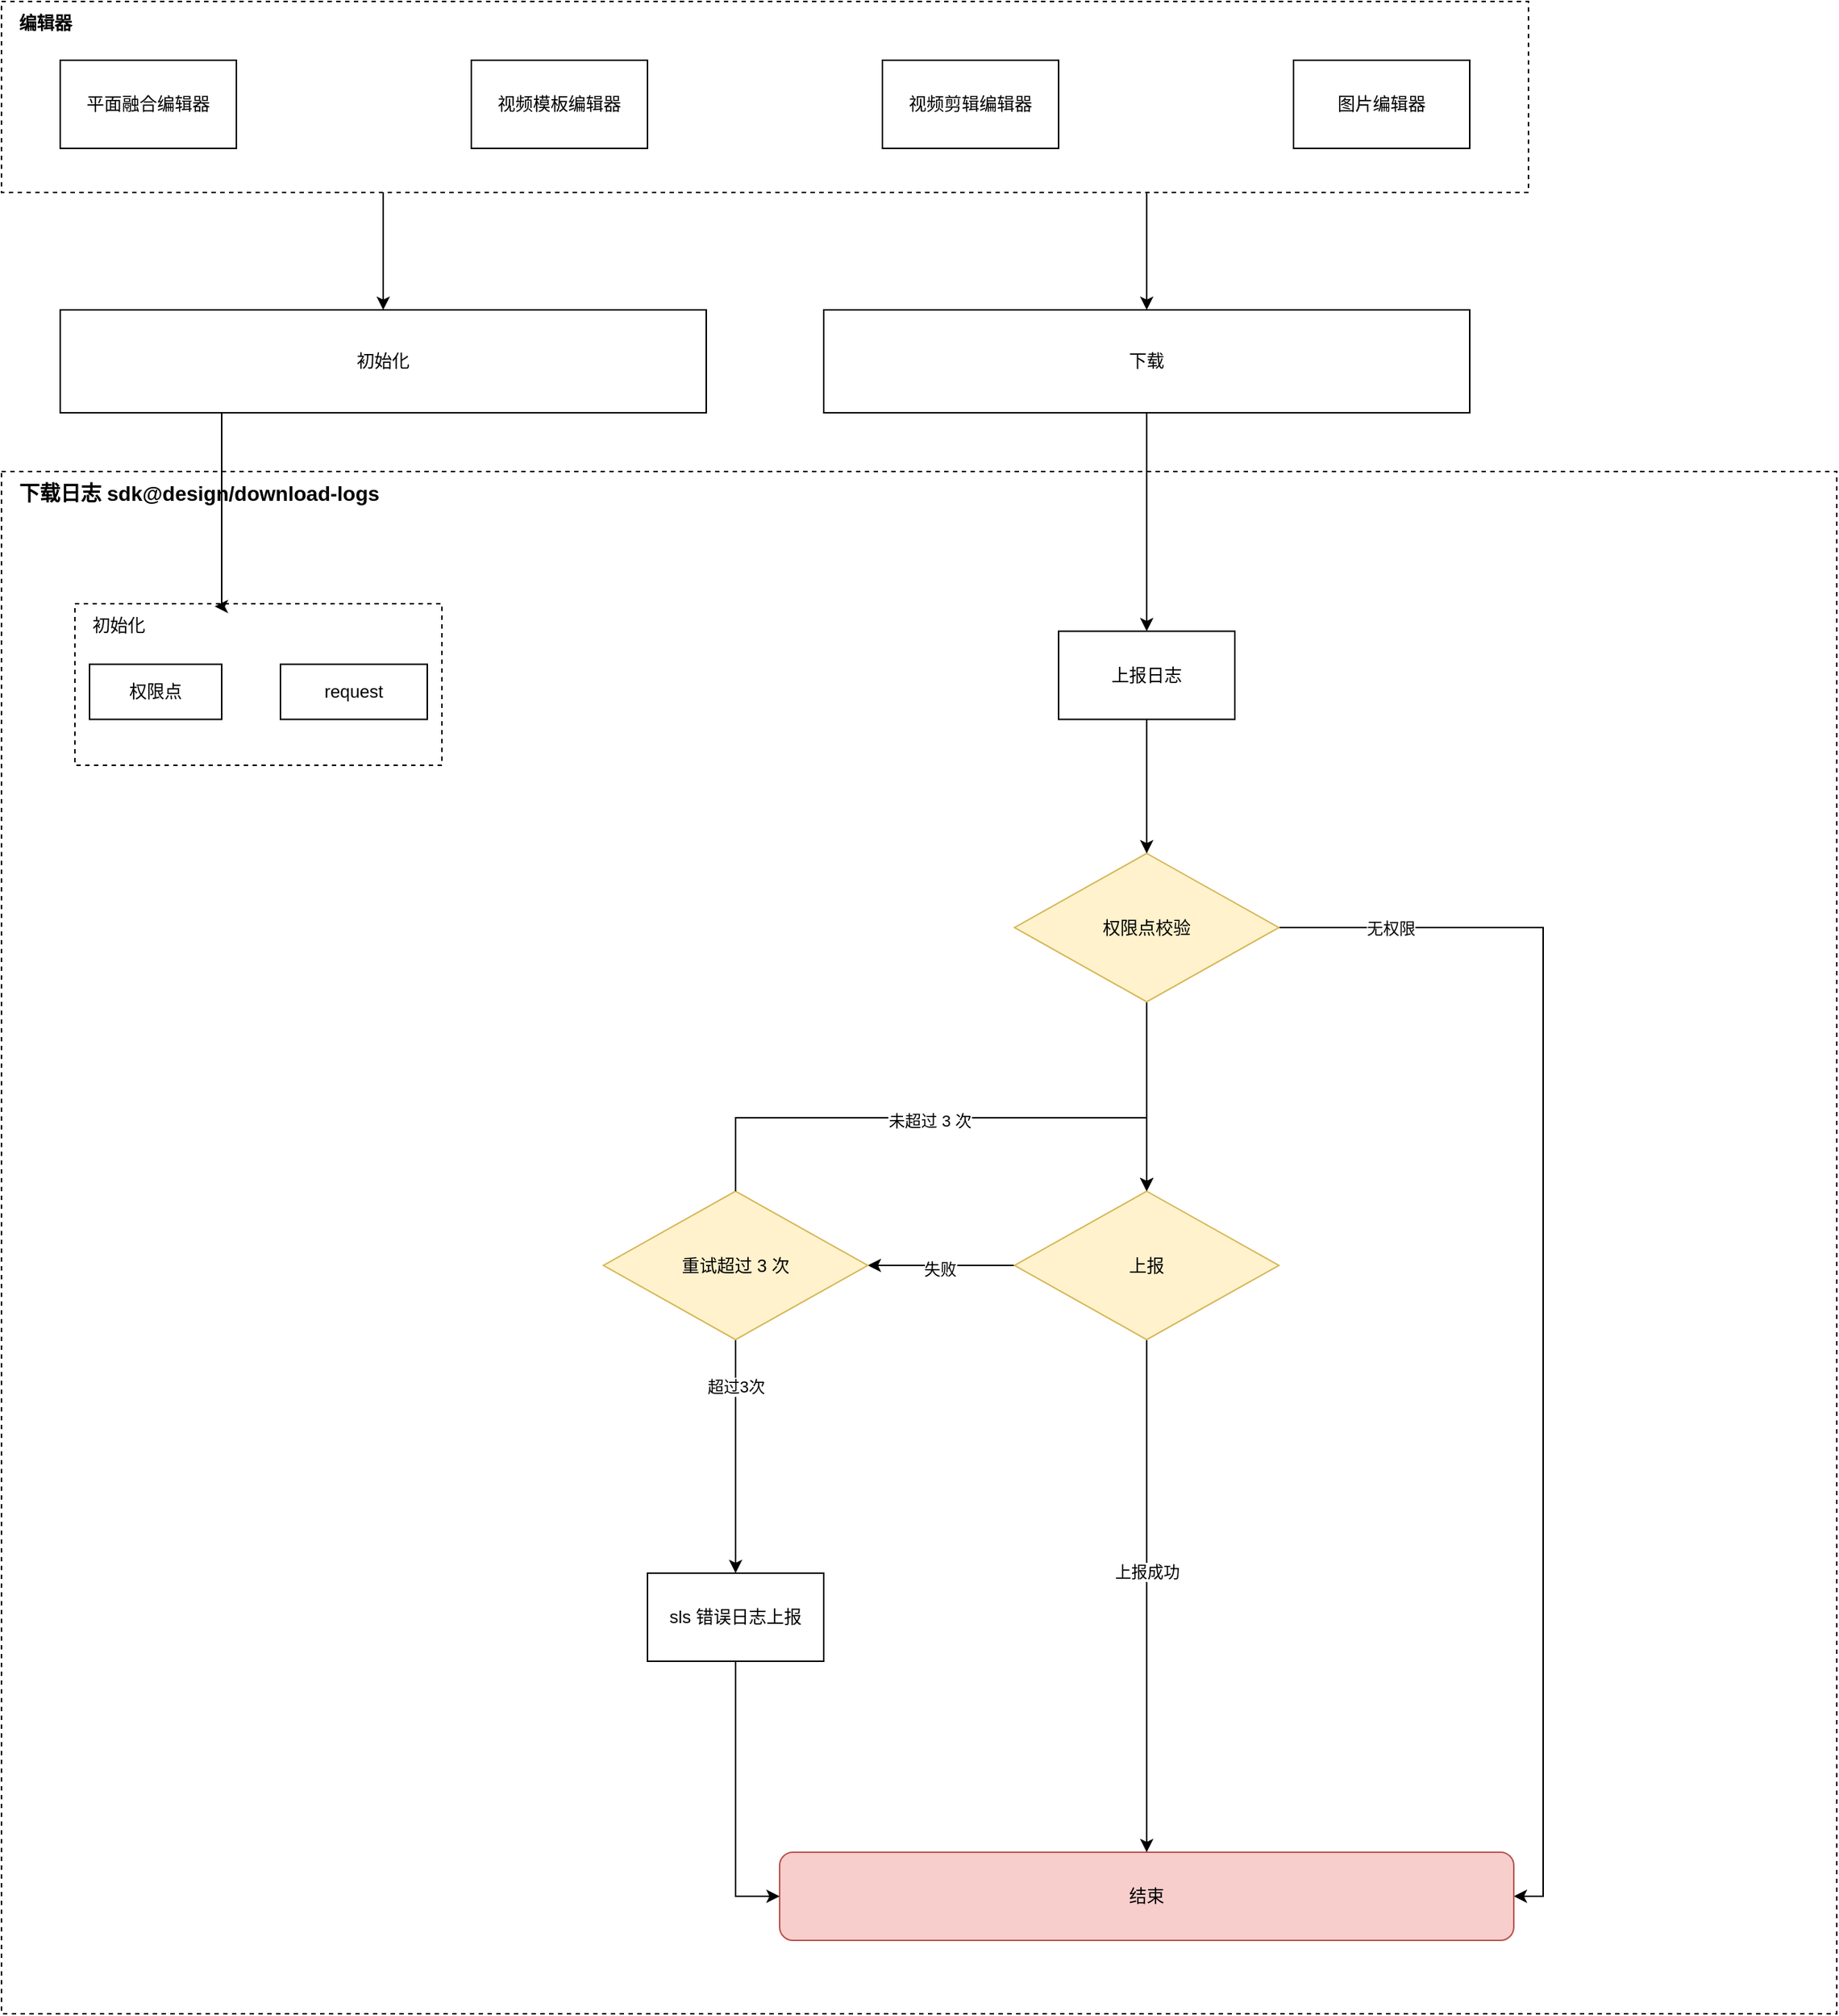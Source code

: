 <mxfile version="22.1.3" type="github">
  <diagram name="第 1 页" id="MaY7lFP44XbF7rmGvObK">
    <mxGraphModel dx="2751" dy="1011" grid="1" gridSize="10" guides="1" tooltips="1" connect="1" arrows="1" fold="1" page="1" pageScale="1" pageWidth="827" pageHeight="1169" math="0" shadow="0">
      <root>
        <mxCell id="0" />
        <mxCell id="1" parent="0" />
        <mxCell id="TI0HXSMudwwRD8fvwW63-7" value="" style="group" vertex="1" connectable="0" parent="1">
          <mxGeometry x="-10" y="20" width="1040" height="130" as="geometry" />
        </mxCell>
        <mxCell id="TI0HXSMudwwRD8fvwW63-5" value="" style="rounded=0;whiteSpace=wrap;html=1;dashed=1;" vertex="1" parent="TI0HXSMudwwRD8fvwW63-7">
          <mxGeometry width="1040" height="130" as="geometry" />
        </mxCell>
        <mxCell id="TI0HXSMudwwRD8fvwW63-1" value="平面融合编辑器" style="rounded=0;whiteSpace=wrap;html=1;" vertex="1" parent="TI0HXSMudwwRD8fvwW63-7">
          <mxGeometry x="40" y="40" width="120" height="60" as="geometry" />
        </mxCell>
        <mxCell id="TI0HXSMudwwRD8fvwW63-2" value="视频模板编辑器" style="rounded=0;whiteSpace=wrap;html=1;" vertex="1" parent="TI0HXSMudwwRD8fvwW63-7">
          <mxGeometry x="320" y="40" width="120" height="60" as="geometry" />
        </mxCell>
        <mxCell id="TI0HXSMudwwRD8fvwW63-3" value="视频剪辑编辑器" style="rounded=0;whiteSpace=wrap;html=1;" vertex="1" parent="TI0HXSMudwwRD8fvwW63-7">
          <mxGeometry x="600" y="40" width="120" height="60" as="geometry" />
        </mxCell>
        <mxCell id="TI0HXSMudwwRD8fvwW63-4" value="图片编辑器" style="rounded=0;whiteSpace=wrap;html=1;" vertex="1" parent="TI0HXSMudwwRD8fvwW63-7">
          <mxGeometry x="880" y="40" width="120" height="60" as="geometry" />
        </mxCell>
        <mxCell id="TI0HXSMudwwRD8fvwW63-6" value="编辑器" style="text;html=1;strokeColor=none;fillColor=none;align=center;verticalAlign=middle;whiteSpace=wrap;rounded=0;fontStyle=1;fontSize=12;" vertex="1" parent="TI0HXSMudwwRD8fvwW63-7">
          <mxGeometry width="60" height="30" as="geometry" />
        </mxCell>
        <mxCell id="TI0HXSMudwwRD8fvwW63-13" value="" style="group" vertex="1" connectable="0" parent="1">
          <mxGeometry x="30" y="230" width="960" height="70" as="geometry" />
        </mxCell>
        <mxCell id="TI0HXSMudwwRD8fvwW63-8" value="初始化" style="rounded=0;whiteSpace=wrap;html=1;" vertex="1" parent="TI0HXSMudwwRD8fvwW63-13">
          <mxGeometry width="440" height="70" as="geometry" />
        </mxCell>
        <mxCell id="TI0HXSMudwwRD8fvwW63-9" value="下载" style="rounded=0;whiteSpace=wrap;html=1;" vertex="1" parent="TI0HXSMudwwRD8fvwW63-13">
          <mxGeometry x="520" width="440" height="70" as="geometry" />
        </mxCell>
        <mxCell id="TI0HXSMudwwRD8fvwW63-11" style="edgeStyle=orthogonalEdgeStyle;rounded=0;orthogonalLoop=1;jettySize=auto;html=1;exitX=0.25;exitY=1;exitDx=0;exitDy=0;entryX=0.5;entryY=0;entryDx=0;entryDy=0;" edge="1" parent="TI0HXSMudwwRD8fvwW63-13" source="TI0HXSMudwwRD8fvwW63-5" target="TI0HXSMudwwRD8fvwW63-8">
          <mxGeometry relative="1" as="geometry" />
        </mxCell>
        <mxCell id="TI0HXSMudwwRD8fvwW63-12" style="edgeStyle=orthogonalEdgeStyle;rounded=0;orthogonalLoop=1;jettySize=auto;html=1;exitX=0.75;exitY=1;exitDx=0;exitDy=0;entryX=0.5;entryY=0;entryDx=0;entryDy=0;" edge="1" parent="TI0HXSMudwwRD8fvwW63-13" source="TI0HXSMudwwRD8fvwW63-5" target="TI0HXSMudwwRD8fvwW63-9">
          <mxGeometry relative="1" as="geometry" />
        </mxCell>
        <mxCell id="TI0HXSMudwwRD8fvwW63-14" value="" style="rounded=0;whiteSpace=wrap;html=1;dashed=1;" vertex="1" parent="1">
          <mxGeometry x="-10" y="340" width="1250" height="1050" as="geometry" />
        </mxCell>
        <mxCell id="TI0HXSMudwwRD8fvwW63-16" value="" style="rounded=0;whiteSpace=wrap;html=1;dashed=1;" vertex="1" parent="1">
          <mxGeometry x="40" y="430" width="250" height="110" as="geometry" />
        </mxCell>
        <mxCell id="TI0HXSMudwwRD8fvwW63-18" value="权限点" style="rounded=0;whiteSpace=wrap;html=1;" vertex="1" parent="1">
          <mxGeometry x="50" y="471.25" width="90" height="37.5" as="geometry" />
        </mxCell>
        <mxCell id="TI0HXSMudwwRD8fvwW63-19" value="request" style="rounded=0;whiteSpace=wrap;html=1;" vertex="1" parent="1">
          <mxGeometry x="180" y="471.25" width="100" height="37.5" as="geometry" />
        </mxCell>
        <mxCell id="TI0HXSMudwwRD8fvwW63-20" value="初始化" style="text;html=1;strokeColor=none;fillColor=none;align=center;verticalAlign=middle;whiteSpace=wrap;rounded=0;" vertex="1" parent="1">
          <mxGeometry x="40" y="430" width="60" height="30" as="geometry" />
        </mxCell>
        <mxCell id="TI0HXSMudwwRD8fvwW63-15" value="下载日志 sdk@design/download-logs" style="text;html=1;strokeColor=none;fillColor=none;align=left;verticalAlign=middle;whiteSpace=wrap;rounded=0;fontStyle=1;fontSize=14;" vertex="1" parent="1">
          <mxGeometry y="340" width="260" height="30" as="geometry" />
        </mxCell>
        <mxCell id="TI0HXSMudwwRD8fvwW63-22" style="edgeStyle=orthogonalEdgeStyle;rounded=0;orthogonalLoop=1;jettySize=auto;html=1;exitX=0.25;exitY=1;exitDx=0;exitDy=0;entryX=0.381;entryY=0.017;entryDx=0;entryDy=0;entryPerimeter=0;" edge="1" parent="1" source="TI0HXSMudwwRD8fvwW63-8" target="TI0HXSMudwwRD8fvwW63-16">
          <mxGeometry relative="1" as="geometry">
            <Array as="points">
              <mxPoint x="140" y="432" />
            </Array>
          </mxGeometry>
        </mxCell>
        <mxCell id="TI0HXSMudwwRD8fvwW63-27" style="edgeStyle=orthogonalEdgeStyle;rounded=0;orthogonalLoop=1;jettySize=auto;html=1;exitX=1;exitY=0.5;exitDx=0;exitDy=0;entryX=1;entryY=0.5;entryDx=0;entryDy=0;" edge="1" parent="1" source="TI0HXSMudwwRD8fvwW63-25" target="TI0HXSMudwwRD8fvwW63-26">
          <mxGeometry relative="1" as="geometry" />
        </mxCell>
        <mxCell id="TI0HXSMudwwRD8fvwW63-28" value="无权限" style="edgeLabel;html=1;align=center;verticalAlign=middle;resizable=0;points=[];" vertex="1" connectable="0" parent="TI0HXSMudwwRD8fvwW63-27">
          <mxGeometry x="-0.823" y="1" relative="1" as="geometry">
            <mxPoint y="1" as="offset" />
          </mxGeometry>
        </mxCell>
        <mxCell id="TI0HXSMudwwRD8fvwW63-33" style="edgeStyle=orthogonalEdgeStyle;rounded=0;orthogonalLoop=1;jettySize=auto;html=1;exitX=0.5;exitY=1;exitDx=0;exitDy=0;entryX=0.5;entryY=0;entryDx=0;entryDy=0;" edge="1" parent="1" source="TI0HXSMudwwRD8fvwW63-25" target="TI0HXSMudwwRD8fvwW63-32">
          <mxGeometry relative="1" as="geometry" />
        </mxCell>
        <mxCell id="TI0HXSMudwwRD8fvwW63-26" value="结束" style="rounded=1;whiteSpace=wrap;html=1;fillColor=#f8cecc;strokeColor=#b85450;" vertex="1" parent="1">
          <mxGeometry x="520" y="1280" width="500" height="60" as="geometry" />
        </mxCell>
        <mxCell id="TI0HXSMudwwRD8fvwW63-30" style="edgeStyle=orthogonalEdgeStyle;rounded=0;orthogonalLoop=1;jettySize=auto;html=1;exitX=0.5;exitY=1;exitDx=0;exitDy=0;entryX=0.5;entryY=0;entryDx=0;entryDy=0;" edge="1" parent="1" source="TI0HXSMudwwRD8fvwW63-29" target="TI0HXSMudwwRD8fvwW63-25">
          <mxGeometry relative="1" as="geometry" />
        </mxCell>
        <mxCell id="TI0HXSMudwwRD8fvwW63-29" value="上报日志" style="rounded=0;whiteSpace=wrap;html=1;" vertex="1" parent="1">
          <mxGeometry x="710" y="448.75" width="120" height="60" as="geometry" />
        </mxCell>
        <mxCell id="TI0HXSMudwwRD8fvwW63-36" style="edgeStyle=orthogonalEdgeStyle;rounded=0;orthogonalLoop=1;jettySize=auto;html=1;exitX=0;exitY=0.5;exitDx=0;exitDy=0;entryX=1;entryY=0.5;entryDx=0;entryDy=0;" edge="1" parent="1" source="TI0HXSMudwwRD8fvwW63-32" target="TI0HXSMudwwRD8fvwW63-35">
          <mxGeometry relative="1" as="geometry" />
        </mxCell>
        <mxCell id="TI0HXSMudwwRD8fvwW63-37" value="失败" style="edgeLabel;html=1;align=center;verticalAlign=middle;resizable=0;points=[];" vertex="1" connectable="0" parent="TI0HXSMudwwRD8fvwW63-36">
          <mxGeometry x="0.023" y="2" relative="1" as="geometry">
            <mxPoint as="offset" />
          </mxGeometry>
        </mxCell>
        <mxCell id="TI0HXSMudwwRD8fvwW63-55" style="edgeStyle=orthogonalEdgeStyle;rounded=0;orthogonalLoop=1;jettySize=auto;html=1;exitX=0.5;exitY=1;exitDx=0;exitDy=0;entryX=0.5;entryY=0;entryDx=0;entryDy=0;" edge="1" parent="1" source="TI0HXSMudwwRD8fvwW63-32" target="TI0HXSMudwwRD8fvwW63-26">
          <mxGeometry relative="1" as="geometry" />
        </mxCell>
        <mxCell id="TI0HXSMudwwRD8fvwW63-56" value="上报成功" style="edgeLabel;html=1;align=center;verticalAlign=middle;resizable=0;points=[];" vertex="1" connectable="0" parent="TI0HXSMudwwRD8fvwW63-55">
          <mxGeometry x="-0.095" relative="1" as="geometry">
            <mxPoint as="offset" />
          </mxGeometry>
        </mxCell>
        <mxCell id="TI0HXSMudwwRD8fvwW63-32" value="上报" style="rhombus;whiteSpace=wrap;html=1;fillColor=#fff2cc;strokeColor=#d6b656;" vertex="1" parent="1">
          <mxGeometry x="680" y="830" width="180" height="101" as="geometry" />
        </mxCell>
        <mxCell id="TI0HXSMudwwRD8fvwW63-41" style="edgeStyle=orthogonalEdgeStyle;rounded=0;orthogonalLoop=1;jettySize=auto;html=1;exitX=0.5;exitY=0;exitDx=0;exitDy=0;entryX=0.5;entryY=0;entryDx=0;entryDy=0;" edge="1" parent="1" source="TI0HXSMudwwRD8fvwW63-25" target="TI0HXSMudwwRD8fvwW63-32">
          <mxGeometry relative="1" as="geometry">
            <Array as="points">
              <mxPoint x="770" y="590" />
            </Array>
          </mxGeometry>
        </mxCell>
        <mxCell id="TI0HXSMudwwRD8fvwW63-51" style="edgeStyle=orthogonalEdgeStyle;rounded=0;orthogonalLoop=1;jettySize=auto;html=1;exitX=0.5;exitY=1;exitDx=0;exitDy=0;" edge="1" parent="1" source="TI0HXSMudwwRD8fvwW63-35" target="TI0HXSMudwwRD8fvwW63-43">
          <mxGeometry relative="1" as="geometry" />
        </mxCell>
        <mxCell id="TI0HXSMudwwRD8fvwW63-52" value="超过3次" style="edgeLabel;html=1;align=center;verticalAlign=middle;resizable=0;points=[];" vertex="1" connectable="0" parent="TI0HXSMudwwRD8fvwW63-51">
          <mxGeometry x="-0.604" relative="1" as="geometry">
            <mxPoint as="offset" />
          </mxGeometry>
        </mxCell>
        <mxCell id="TI0HXSMudwwRD8fvwW63-35" value="重试超过 3 次" style="rhombus;whiteSpace=wrap;html=1;fillColor=#fff2cc;strokeColor=#d6b656;" vertex="1" parent="1">
          <mxGeometry x="400" y="830" width="180" height="101" as="geometry" />
        </mxCell>
        <mxCell id="TI0HXSMudwwRD8fvwW63-45" style="edgeStyle=orthogonalEdgeStyle;rounded=0;orthogonalLoop=1;jettySize=auto;html=1;exitX=0.5;exitY=1;exitDx=0;exitDy=0;" edge="1" parent="1" source="TI0HXSMudwwRD8fvwW63-43" target="TI0HXSMudwwRD8fvwW63-26">
          <mxGeometry relative="1" as="geometry">
            <Array as="points">
              <mxPoint x="490" y="1310" />
            </Array>
          </mxGeometry>
        </mxCell>
        <mxCell id="TI0HXSMudwwRD8fvwW63-43" value="sls 错误日志上报" style="rounded=0;whiteSpace=wrap;html=1;" vertex="1" parent="1">
          <mxGeometry x="430" y="1090" width="120" height="60" as="geometry" />
        </mxCell>
        <mxCell id="TI0HXSMudwwRD8fvwW63-46" style="edgeStyle=orthogonalEdgeStyle;rounded=0;orthogonalLoop=1;jettySize=auto;html=1;exitX=0.5;exitY=1;exitDx=0;exitDy=0;entryX=0.5;entryY=0;entryDx=0;entryDy=0;" edge="1" parent="1" source="TI0HXSMudwwRD8fvwW63-9" target="TI0HXSMudwwRD8fvwW63-29">
          <mxGeometry relative="1" as="geometry" />
        </mxCell>
        <mxCell id="TI0HXSMudwwRD8fvwW63-47" value="" style="edgeStyle=orthogonalEdgeStyle;rounded=0;orthogonalLoop=1;jettySize=auto;html=1;exitX=0.5;exitY=0;exitDx=0;exitDy=0;entryX=0.5;entryY=0;entryDx=0;entryDy=0;" edge="1" parent="1" source="TI0HXSMudwwRD8fvwW63-35" target="TI0HXSMudwwRD8fvwW63-25">
          <mxGeometry relative="1" as="geometry">
            <mxPoint x="490" y="830" as="sourcePoint" />
            <mxPoint x="770" y="830" as="targetPoint" />
            <Array as="points">
              <mxPoint x="490" y="780" />
              <mxPoint x="770" y="780" />
            </Array>
          </mxGeometry>
        </mxCell>
        <mxCell id="TI0HXSMudwwRD8fvwW63-53" value="未超过 3 次" style="edgeLabel;html=1;align=center;verticalAlign=middle;resizable=0;points=[];" vertex="1" connectable="0" parent="TI0HXSMudwwRD8fvwW63-47">
          <mxGeometry x="-0.286" y="-2" relative="1" as="geometry">
            <mxPoint as="offset" />
          </mxGeometry>
        </mxCell>
        <mxCell id="TI0HXSMudwwRD8fvwW63-25" value="权限点校验" style="rhombus;whiteSpace=wrap;html=1;fillColor=#fff2cc;strokeColor=#d6b656;" vertex="1" parent="1">
          <mxGeometry x="680" y="600" width="180" height="101" as="geometry" />
        </mxCell>
      </root>
    </mxGraphModel>
  </diagram>
</mxfile>
